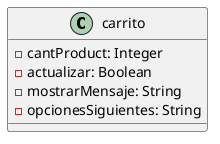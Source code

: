@startuml carrito

class carrito {
    - cantProduct: Integer
    - actualizar: Boolean
    - mostrarMensaje: String
    - opcionesSiguientes: String
}

@enduml